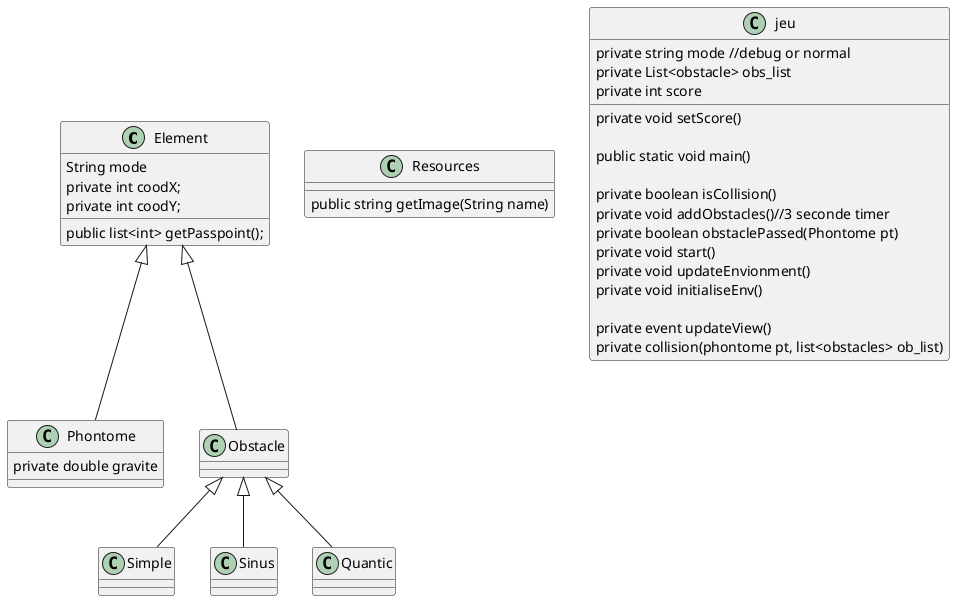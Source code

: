 @startuml

class Element {
    String mode
    private int coodX;
    private int coodY;

    public list<int> getPasspoint();

}

Element <|-- Phontome
class Phontome {
    private double gravite

}
Element <|-- Obstacle
class Obstacle {

}
Obstacle <|-- Simple
class Simple {

}
Obstacle <|-- Sinus
class Sinus {

}

Obstacle <|-- Quantic
class Quantic {


}

class Resources{
    public string getImage(String name)
}

class jeu {
    private string mode //debug or normal
    private List<obstacle> obs_list
    private int score
    private void setScore()

    public static void main()

    private boolean isCollision()
    private void addObstacles()//3 seconde timer
    private boolean obstaclePassed(Phontome pt)
    private void start()
    private void updateEnvionment()
    private void initialiseEnv()

    private event updateView()
    private collision(phontome pt, list<obstacles> ob_list)
}


@enduml